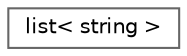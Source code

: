 digraph "Graphical Class Hierarchy"
{
 // LATEX_PDF_SIZE
  bgcolor="transparent";
  edge [fontname=Helvetica,fontsize=10,labelfontname=Helvetica,labelfontsize=10];
  node [fontname=Helvetica,fontsize=10,shape=box,height=0.2,width=0.4];
  rankdir="LR";
  Node0 [label="list\< string \>",height=0.2,width=0.4,color="grey40", fillcolor="white", style="filled",URL="$classlist.html",tooltip=" "];
}
